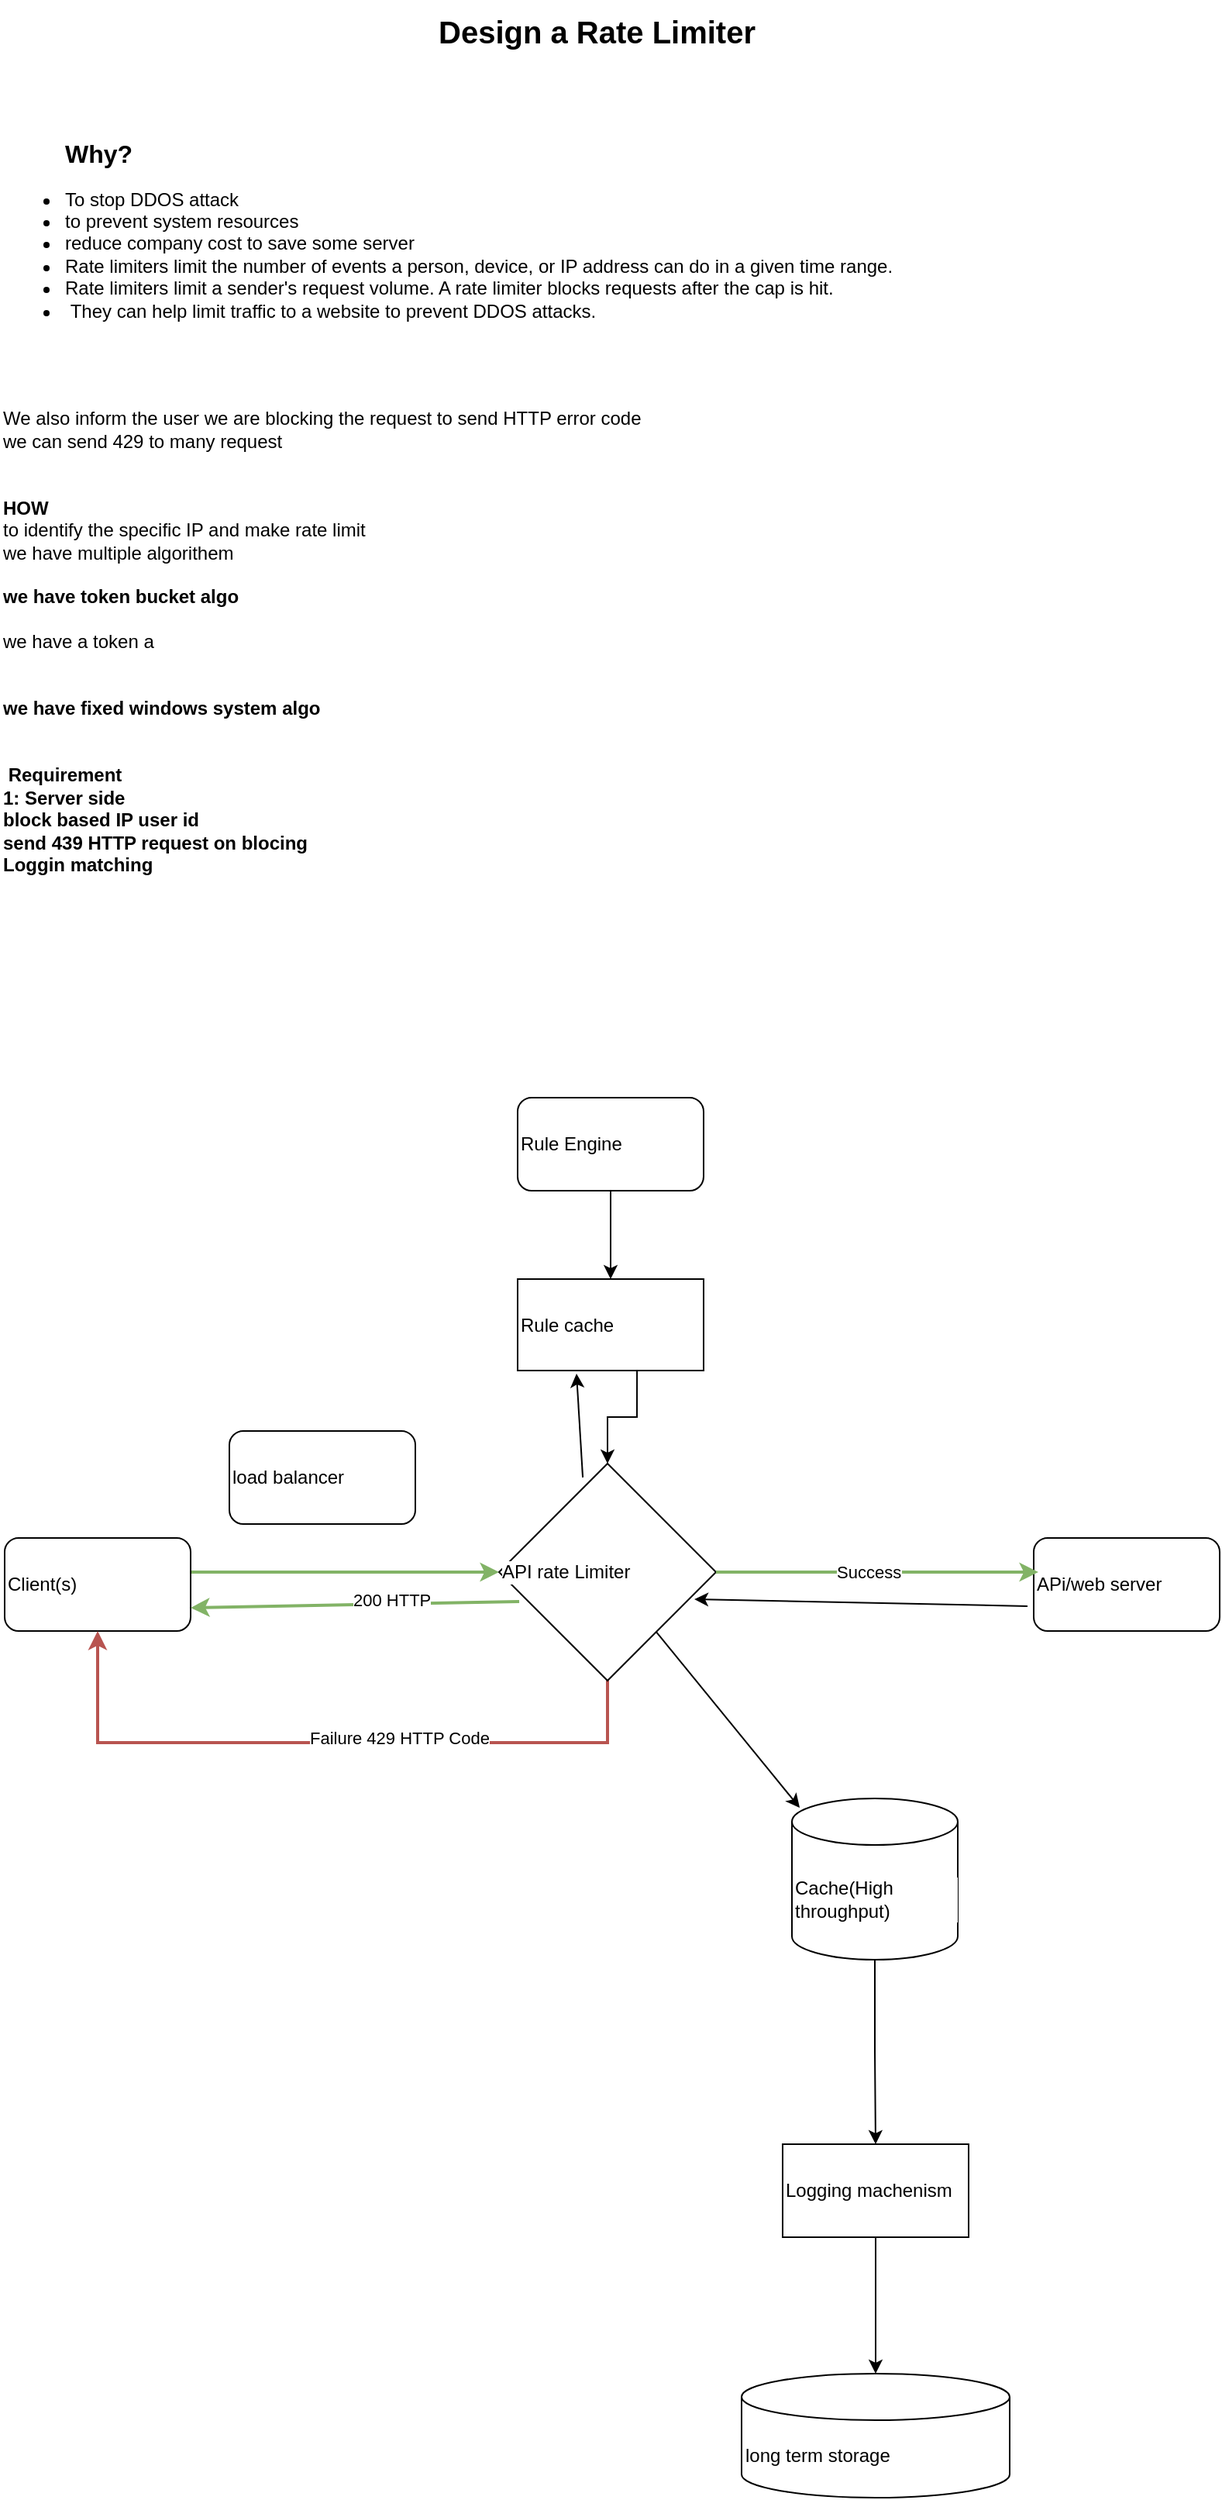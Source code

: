 <mxfile version="24.5.5" type="github" pages="2">
  <diagram name="Page-1" id="BKpQcnAzJsYx8kMFOtsU">
    <mxGraphModel dx="1026" dy="1767" grid="1" gridSize="10" guides="0" tooltips="1" connect="1" arrows="1" fold="1" page="1" pageScale="1" pageWidth="827" pageHeight="1169" math="0" shadow="0">
      <root>
        <mxCell id="0" />
        <mxCell id="1" parent="0" />
        <mxCell id="4rUR6nSV0EkuTnbCQLh4-3" value="&lt;font style=&quot;font-size: 20px;&quot;&gt;&lt;b&gt;Design a Rate Limiter&amp;nbsp;&lt;/b&gt;&lt;/font&gt;" style="text;html=1;align=left;verticalAlign=middle;resizable=0;points=[];autosize=1;strokeColor=none;fillColor=none;labelBackgroundColor=default;labelBorderColor=none;textShadow=0;" vertex="1" parent="1">
          <mxGeometry x="309" y="-1161" width="230" height="40" as="geometry" />
        </mxCell>
        <mxCell id="4rUR6nSV0EkuTnbCQLh4-4" value="&lt;blockquote style=&quot;margin: 0 0 0 40px; border: none; padding: 0px;&quot;&gt;&lt;div style=&quot;&quot;&gt;&lt;span style=&quot;&quot;&gt;&lt;font style=&quot;font-size: 16px;&quot;&gt;&lt;b&gt;Why?&lt;/b&gt;&lt;/font&gt;&lt;/span&gt;&lt;/div&gt;&lt;/blockquote&gt;&lt;div style=&quot;&quot;&gt;&lt;ul&gt;&lt;li style=&quot;&quot;&gt;To stop DDOS attack&lt;/li&gt;&lt;li style=&quot;&quot;&gt;to prevent system resources&lt;/li&gt;&lt;li style=&quot;&quot;&gt;reduce company cost to save some server&lt;/li&gt;&lt;li style=&quot;&quot;&gt;Rate limiters limit the number of events a person, device, or IP address can do in a given time range.&amp;nbsp;&lt;/li&gt;&lt;li style=&quot;&quot;&gt;Rate limiters limit a sender&#39;s request volume. A rate limiter blocks requests after the cap is hit.&lt;/li&gt;&lt;li style=&quot;&quot;&gt;&amp;nbsp;They can help limit traffic to a website to prevent DDOS attacks.&amp;nbsp;&lt;br&gt;&lt;/li&gt;&lt;/ul&gt;&lt;div style=&quot;&quot;&gt;&lt;span style=&quot;white-space: pre;&quot;&gt;&#x9;&lt;/span&gt;&lt;br&gt;&lt;/div&gt;&lt;div style=&quot;&quot;&gt;&lt;br&gt;&lt;/div&gt;&lt;div style=&quot;&quot;&gt;&lt;br&gt;&lt;/div&gt;&lt;/div&gt;&lt;div style=&quot;&quot;&gt;We also inform the user we are blocking the request to send HTTP error code&amp;nbsp;&lt;/div&gt;&lt;div style=&quot;&quot;&gt;we can send 429 to many request&lt;/div&gt;&lt;div style=&quot;&quot;&gt;&lt;br&gt;&lt;/div&gt;&lt;div style=&quot;&quot;&gt;&lt;br&gt;&lt;/div&gt;&lt;div style=&quot;&quot;&gt;&lt;b&gt;HOW&lt;/b&gt;&lt;/div&gt;&lt;div style=&quot;&quot;&gt;to identify the specific IP and make rate limit&amp;nbsp;&lt;/div&gt;&lt;div style=&quot;&quot;&gt;we have multiple algorithem&amp;nbsp;&lt;/div&gt;&lt;div style=&quot;&quot;&gt;&lt;br&gt;&lt;/div&gt;&lt;div style=&quot;&quot;&gt;&lt;b&gt;we have token bucket algo&lt;/b&gt;&lt;/div&gt;&lt;div style=&quot;&quot;&gt;&lt;br&gt;&lt;/div&gt;&lt;div style=&quot;&quot;&gt;we have a token a&lt;/div&gt;&lt;div style=&quot;&quot;&gt;&lt;br&gt;&lt;/div&gt;&lt;div style=&quot;&quot;&gt;&lt;br&gt;&lt;/div&gt;&lt;div style=&quot;&quot;&gt;&lt;b&gt;we have fixed windows system algo&lt;/b&gt;&lt;/div&gt;&lt;div style=&quot;&quot;&gt;&lt;b&gt;&lt;br&gt;&lt;/b&gt;&lt;/div&gt;&lt;div style=&quot;&quot;&gt;&lt;b&gt;&lt;br&gt;&lt;/b&gt;&lt;/div&gt;&lt;div style=&quot;&quot;&gt;&lt;b&gt;&amp;nbsp;Requirement&lt;/b&gt;&lt;/div&gt;&lt;div style=&quot;&quot;&gt;&lt;b&gt;1: Server side&lt;/b&gt;&lt;/div&gt;&lt;div style=&quot;&quot;&gt;&lt;b&gt;block based IP user id&lt;/b&gt;&lt;/div&gt;&lt;div style=&quot;&quot;&gt;&lt;b&gt;send 439 HTTP request on blocing&lt;/b&gt;&lt;/div&gt;&lt;div style=&quot;&quot;&gt;&lt;b&gt;Loggin matching&lt;/b&gt;&lt;/div&gt;&lt;div style=&quot;&quot;&gt;&lt;b&gt;&lt;br&gt;&lt;/b&gt;&lt;/div&gt;&lt;div style=&quot;&quot;&gt;&lt;br&gt;&lt;/div&gt;&lt;div&gt;&lt;br&gt;&lt;/div&gt;" style="text;html=1;align=left;verticalAlign=middle;resizable=0;points=[];autosize=1;strokeColor=none;fillColor=none;labelBackgroundColor=default;labelBorderColor=none;textShadow=0;rounded=0;" vertex="1" parent="1">
          <mxGeometry x="28" y="-1077" width="595" height="530" as="geometry" />
        </mxCell>
        <mxCell id="4rUR6nSV0EkuTnbCQLh4-22" style="edgeStyle=orthogonalEdgeStyle;rounded=0;orthogonalLoop=1;jettySize=auto;html=1;entryX=0;entryY=0.5;entryDx=0;entryDy=0;strokeWidth=2;fillColor=#d5e8d4;strokeColor=#82b366;labelBackgroundColor=default;align=left;labelBorderColor=none;textShadow=0;" edge="1" parent="1" source="4rUR6nSV0EkuTnbCQLh4-14" target="4rUR6nSV0EkuTnbCQLh4-15">
          <mxGeometry relative="1" as="geometry">
            <Array as="points">
              <mxPoint x="195" y="-147" />
              <mxPoint x="195" y="-147" />
            </Array>
          </mxGeometry>
        </mxCell>
        <mxCell id="4rUR6nSV0EkuTnbCQLh4-14" value="Client(s)" style="rounded=1;whiteSpace=wrap;html=1;labelBackgroundColor=default;align=left;labelBorderColor=none;textShadow=0;" vertex="1" parent="1">
          <mxGeometry x="31" y="-169" width="120" height="60" as="geometry" />
        </mxCell>
        <mxCell id="4rUR6nSV0EkuTnbCQLh4-16" style="edgeStyle=orthogonalEdgeStyle;rounded=0;orthogonalLoop=1;jettySize=auto;html=1;entryX=0.5;entryY=1;entryDx=0;entryDy=0;strokeWidth=2;exitX=0.5;exitY=1;exitDx=0;exitDy=0;fillColor=#f8cecc;strokeColor=#b85450;labelBackgroundColor=default;align=left;labelBorderColor=none;textShadow=0;" edge="1" parent="1" source="4rUR6nSV0EkuTnbCQLh4-15" target="4rUR6nSV0EkuTnbCQLh4-14">
          <mxGeometry relative="1" as="geometry">
            <Array as="points">
              <mxPoint x="420" y="-37" />
              <mxPoint x="91" y="-37" />
            </Array>
          </mxGeometry>
        </mxCell>
        <mxCell id="4rUR6nSV0EkuTnbCQLh4-20" value="Failure 429 HTTP Code" style="edgeLabel;html=1;align=left;verticalAlign=middle;resizable=0;points=[];labelBackgroundColor=default;labelBorderColor=none;textShadow=0;" vertex="1" connectable="0" parent="4rUR6nSV0EkuTnbCQLh4-16">
          <mxGeometry x="0.13" y="-3" relative="1" as="geometry">
            <mxPoint x="15" as="offset" />
          </mxGeometry>
        </mxCell>
        <mxCell id="4rUR6nSV0EkuTnbCQLh4-15" value="API rate Limiter" style="rhombus;whiteSpace=wrap;html=1;labelBackgroundColor=default;align=left;labelBorderColor=none;textShadow=0;" vertex="1" parent="1">
          <mxGeometry x="350" y="-217" width="140" height="140" as="geometry" />
        </mxCell>
        <mxCell id="4rUR6nSV0EkuTnbCQLh4-41" value="" style="edgeStyle=orthogonalEdgeStyle;rounded=0;orthogonalLoop=1;jettySize=auto;html=1;labelBackgroundColor=default;align=left;labelBorderColor=none;textShadow=0;" edge="1" parent="1" source="4rUR6nSV0EkuTnbCQLh4-18" target="4rUR6nSV0EkuTnbCQLh4-37">
          <mxGeometry relative="1" as="geometry" />
        </mxCell>
        <mxCell id="4rUR6nSV0EkuTnbCQLh4-18" value="Rule Engine" style="rounded=1;whiteSpace=wrap;html=1;labelBackgroundColor=default;align=left;labelBorderColor=none;textShadow=0;" vertex="1" parent="1">
          <mxGeometry x="362" y="-453" width="120" height="60" as="geometry" />
        </mxCell>
        <mxCell id="4rUR6nSV0EkuTnbCQLh4-23" value="APi/web server" style="rounded=1;whiteSpace=wrap;html=1;labelBackgroundColor=default;align=left;labelBorderColor=none;textShadow=0;" vertex="1" parent="1">
          <mxGeometry x="695" y="-169" width="120" height="60" as="geometry" />
        </mxCell>
        <mxCell id="4rUR6nSV0EkuTnbCQLh4-24" style="edgeStyle=orthogonalEdgeStyle;rounded=0;orthogonalLoop=1;jettySize=auto;html=1;entryX=0.025;entryY=0.367;entryDx=0;entryDy=0;entryPerimeter=0;fillColor=#d5e8d4;strokeColor=#82b366;strokeWidth=2;labelBackgroundColor=default;align=left;labelBorderColor=none;textShadow=0;" edge="1" parent="1" source="4rUR6nSV0EkuTnbCQLh4-15" target="4rUR6nSV0EkuTnbCQLh4-23">
          <mxGeometry relative="1" as="geometry" />
        </mxCell>
        <mxCell id="4rUR6nSV0EkuTnbCQLh4-25" value="Success" style="edgeLabel;html=1;align=left;verticalAlign=middle;resizable=0;points=[];labelBackgroundColor=default;labelBorderColor=none;textShadow=0;" vertex="1" connectable="0" parent="4rUR6nSV0EkuTnbCQLh4-24">
          <mxGeometry x="-0.267" relative="1" as="geometry">
            <mxPoint as="offset" />
          </mxGeometry>
        </mxCell>
        <mxCell id="4rUR6nSV0EkuTnbCQLh4-26" value="" style="endArrow=classic;html=1;rounded=0;entryX=1;entryY=0.75;entryDx=0;entryDy=0;exitX=0.093;exitY=0.636;exitDx=0;exitDy=0;exitPerimeter=0;fillColor=#d5e8d4;strokeColor=#82b366;strokeWidth=2;labelBackgroundColor=default;align=left;labelBorderColor=none;textShadow=0;" edge="1" parent="1" source="4rUR6nSV0EkuTnbCQLh4-15" target="4rUR6nSV0EkuTnbCQLh4-14">
          <mxGeometry width="50" height="50" relative="1" as="geometry">
            <mxPoint x="258" y="-59" as="sourcePoint" />
            <mxPoint x="308" y="-109" as="targetPoint" />
          </mxGeometry>
        </mxCell>
        <mxCell id="4rUR6nSV0EkuTnbCQLh4-27" value="200 HTTP" style="edgeLabel;html=1;align=left;verticalAlign=middle;resizable=0;points=[];labelBackgroundColor=default;labelBorderColor=none;textShadow=0;" vertex="1" connectable="0" parent="4rUR6nSV0EkuTnbCQLh4-26">
          <mxGeometry x="0.028" y="-3" relative="1" as="geometry">
            <mxPoint as="offset" />
          </mxGeometry>
        </mxCell>
        <mxCell id="4rUR6nSV0EkuTnbCQLh4-34" value="" style="edgeStyle=orthogonalEdgeStyle;rounded=0;orthogonalLoop=1;jettySize=auto;html=1;labelBackgroundColor=default;align=left;labelBorderColor=none;textShadow=0;" edge="1" parent="1" source="4rUR6nSV0EkuTnbCQLh4-28" target="4rUR6nSV0EkuTnbCQLh4-30">
          <mxGeometry relative="1" as="geometry" />
        </mxCell>
        <mxCell id="4rUR6nSV0EkuTnbCQLh4-28" value="Cache(High throughput)" style="shape=cylinder3;whiteSpace=wrap;html=1;boundedLbl=1;backgroundOutline=1;size=15;labelBackgroundColor=default;align=left;labelBorderColor=none;textShadow=0;" vertex="1" parent="1">
          <mxGeometry x="539" y="-1" width="107" height="104" as="geometry" />
        </mxCell>
        <mxCell id="4rUR6nSV0EkuTnbCQLh4-29" value="" style="endArrow=classic;html=1;rounded=0;entryX=0.047;entryY=0.058;entryDx=0;entryDy=0;entryPerimeter=0;labelBackgroundColor=default;align=left;labelBorderColor=none;textShadow=0;" edge="1" parent="1" source="4rUR6nSV0EkuTnbCQLh4-15" target="4rUR6nSV0EkuTnbCQLh4-28">
          <mxGeometry width="50" height="50" relative="1" as="geometry">
            <mxPoint x="548" y="-4" as="sourcePoint" />
            <mxPoint x="506" y="9" as="targetPoint" />
          </mxGeometry>
        </mxCell>
        <mxCell id="4rUR6nSV0EkuTnbCQLh4-35" value="" style="edgeStyle=orthogonalEdgeStyle;rounded=0;orthogonalLoop=1;jettySize=auto;html=1;labelBackgroundColor=default;align=left;labelBorderColor=none;textShadow=0;" edge="1" parent="1" source="4rUR6nSV0EkuTnbCQLh4-30" target="4rUR6nSV0EkuTnbCQLh4-32">
          <mxGeometry relative="1" as="geometry" />
        </mxCell>
        <mxCell id="4rUR6nSV0EkuTnbCQLh4-30" value="Logging machenism" style="rounded=0;whiteSpace=wrap;html=1;labelBackgroundColor=default;align=left;labelBorderColor=none;textShadow=0;" vertex="1" parent="1">
          <mxGeometry x="533" y="222" width="120" height="60" as="geometry" />
        </mxCell>
        <mxCell id="4rUR6nSV0EkuTnbCQLh4-32" value="long term storage" style="shape=cylinder3;whiteSpace=wrap;html=1;boundedLbl=1;backgroundOutline=1;size=15;labelBackgroundColor=default;align=left;labelBorderColor=none;textShadow=0;" vertex="1" parent="1">
          <mxGeometry x="506.5" y="370" width="173" height="80" as="geometry" />
        </mxCell>
        <mxCell id="4rUR6nSV0EkuTnbCQLh4-42" value="" style="edgeStyle=orthogonalEdgeStyle;rounded=0;orthogonalLoop=1;jettySize=auto;html=1;exitX=0.642;exitY=1.008;exitDx=0;exitDy=0;exitPerimeter=0;labelBackgroundColor=default;align=left;labelBorderColor=none;textShadow=0;" edge="1" parent="1" source="4rUR6nSV0EkuTnbCQLh4-37" target="4rUR6nSV0EkuTnbCQLh4-15">
          <mxGeometry relative="1" as="geometry">
            <mxPoint x="430" y="-215" as="targetPoint" />
          </mxGeometry>
        </mxCell>
        <mxCell id="4rUR6nSV0EkuTnbCQLh4-37" value="Rule cache" style="rounded=0;whiteSpace=wrap;html=1;labelBackgroundColor=default;align=left;labelBorderColor=none;textShadow=0;" vertex="1" parent="1">
          <mxGeometry x="362" y="-336" width="120" height="59" as="geometry" />
        </mxCell>
        <mxCell id="4rUR6nSV0EkuTnbCQLh4-39" value="" style="endArrow=classic;html=1;rounded=0;exitX=0.386;exitY=0.064;exitDx=0;exitDy=0;exitPerimeter=0;labelBackgroundColor=default;align=left;labelBorderColor=none;textShadow=0;" edge="1" parent="1" source="4rUR6nSV0EkuTnbCQLh4-15">
          <mxGeometry width="50" height="50" relative="1" as="geometry">
            <mxPoint x="310" y="-337" as="sourcePoint" />
            <mxPoint x="400" y="-275" as="targetPoint" />
          </mxGeometry>
        </mxCell>
        <mxCell id="4rUR6nSV0EkuTnbCQLh4-43" value="" style="endArrow=classic;html=1;rounded=0;entryX=0.9;entryY=0.625;entryDx=0;entryDy=0;entryPerimeter=0;labelBackgroundColor=default;align=left;labelBorderColor=none;textShadow=0;" edge="1" parent="1" target="4rUR6nSV0EkuTnbCQLh4-15">
          <mxGeometry width="50" height="50" relative="1" as="geometry">
            <mxPoint x="691" y="-125" as="sourcePoint" />
            <mxPoint x="360" y="-263" as="targetPoint" />
          </mxGeometry>
        </mxCell>
        <mxCell id="4rUR6nSV0EkuTnbCQLh4-44" value="load balancer" style="rounded=1;whiteSpace=wrap;html=1;labelBackgroundColor=default;align=left;labelBorderColor=none;textShadow=0;" vertex="1" parent="1">
          <mxGeometry x="176" y="-238" width="120" height="60" as="geometry" />
        </mxCell>
      </root>
    </mxGraphModel>
  </diagram>
  <diagram id="lyae7qE5hnIcT3OrFedc" name="Page-2">
    <mxGraphModel grid="0" page="1" gridSize="10" guides="1" tooltips="1" connect="1" arrows="1" fold="1" pageScale="1" pageWidth="827" pageHeight="1169" math="0" shadow="0">
      <root>
        <mxCell id="0" />
        <mxCell id="1" parent="0" />
      </root>
    </mxGraphModel>
  </diagram>
</mxfile>
